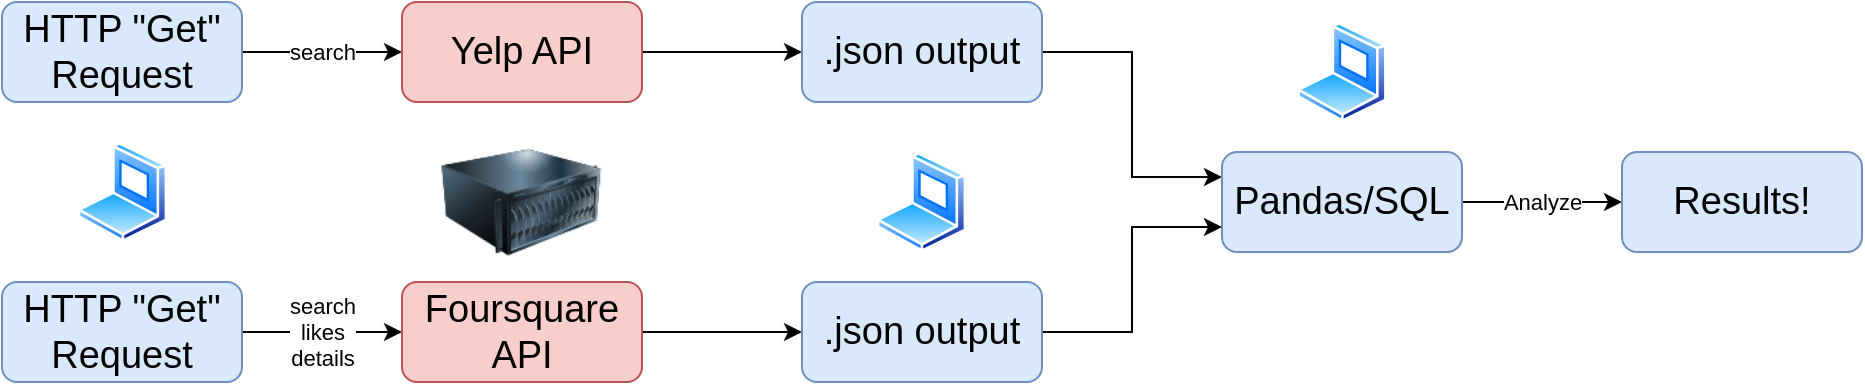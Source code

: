 <mxfile version="14.9.2" type="device"><diagram id="C5RBs43oDa-KdzZeNtuy" name="Page-1"><mxGraphModel dx="1069" dy="598" grid="1" gridSize="10" guides="1" tooltips="1" connect="1" arrows="1" fold="1" page="1" pageScale="1" pageWidth="827" pageHeight="1169" math="0" shadow="0"><root><mxCell id="WIyWlLk6GJQsqaUBKTNV-0"/><mxCell id="WIyWlLk6GJQsqaUBKTNV-1" parent="WIyWlLk6GJQsqaUBKTNV-0"/><mxCell id="-SdwGaaQRKhZ8aEZZ1lu-3" value="search" style="edgeStyle=orthogonalEdgeStyle;rounded=0;orthogonalLoop=1;jettySize=auto;html=1;" parent="WIyWlLk6GJQsqaUBKTNV-1" source="-SdwGaaQRKhZ8aEZZ1lu-0" target="-SdwGaaQRKhZ8aEZZ1lu-1" edge="1"><mxGeometry relative="1" as="geometry"/></mxCell><mxCell id="-SdwGaaQRKhZ8aEZZ1lu-0" value="HTTP &quot;Get&quot; Request" style="rounded=1;whiteSpace=wrap;html=1;fillColor=#dae8fc;strokeColor=#6c8ebf;fontSize=19;" parent="WIyWlLk6GJQsqaUBKTNV-1" vertex="1"><mxGeometry x="70" y="180" width="120" height="50" as="geometry"/></mxCell><mxCell id="-SdwGaaQRKhZ8aEZZ1lu-4" value="" style="edgeStyle=orthogonalEdgeStyle;rounded=0;orthogonalLoop=1;jettySize=auto;html=1;" parent="WIyWlLk6GJQsqaUBKTNV-1" source="-SdwGaaQRKhZ8aEZZ1lu-1" target="-SdwGaaQRKhZ8aEZZ1lu-2" edge="1"><mxGeometry relative="1" as="geometry"/></mxCell><mxCell id="-SdwGaaQRKhZ8aEZZ1lu-1" value="Yelp API" style="rounded=1;whiteSpace=wrap;html=1;fillColor=#f8cecc;strokeColor=#b85450;fontSize=19;" parent="WIyWlLk6GJQsqaUBKTNV-1" vertex="1"><mxGeometry x="270" y="180" width="120" height="50" as="geometry"/></mxCell><mxCell id="DyUtjZ6AW7LJYhX7Xhjo-12" style="edgeStyle=orthogonalEdgeStyle;rounded=0;orthogonalLoop=1;jettySize=auto;html=1;exitX=1;exitY=0.5;exitDx=0;exitDy=0;entryX=0;entryY=0.25;entryDx=0;entryDy=0;" edge="1" parent="WIyWlLk6GJQsqaUBKTNV-1" source="-SdwGaaQRKhZ8aEZZ1lu-2" target="-SdwGaaQRKhZ8aEZZ1lu-5"><mxGeometry relative="1" as="geometry"/></mxCell><mxCell id="-SdwGaaQRKhZ8aEZZ1lu-2" value=".json output" style="rounded=1;whiteSpace=wrap;html=1;fillColor=#dae8fc;strokeColor=#6c8ebf;fontSize=19;" parent="WIyWlLk6GJQsqaUBKTNV-1" vertex="1"><mxGeometry x="470" y="180" width="120" height="50" as="geometry"/></mxCell><mxCell id="DyUtjZ6AW7LJYhX7Xhjo-15" value="Analyze" style="edgeStyle=orthogonalEdgeStyle;rounded=0;orthogonalLoop=1;jettySize=auto;html=1;exitX=1;exitY=0.5;exitDx=0;exitDy=0;entryX=0;entryY=0.5;entryDx=0;entryDy=0;" edge="1" parent="WIyWlLk6GJQsqaUBKTNV-1" source="-SdwGaaQRKhZ8aEZZ1lu-5" target="DyUtjZ6AW7LJYhX7Xhjo-14"><mxGeometry relative="1" as="geometry"/></mxCell><mxCell id="-SdwGaaQRKhZ8aEZZ1lu-5" value="Pandas/SQL" style="rounded=1;whiteSpace=wrap;html=1;fillColor=#dae8fc;strokeColor=#6c8ebf;fontSize=19;" parent="WIyWlLk6GJQsqaUBKTNV-1" vertex="1"><mxGeometry x="680" y="255" width="120" height="50" as="geometry"/></mxCell><mxCell id="-SdwGaaQRKhZ8aEZZ1lu-7" value="" style="image;html=1;image=img/lib/clip_art/computers/Server_128x128.png;fontSize=19;" parent="WIyWlLk6GJQsqaUBKTNV-1" vertex="1"><mxGeometry x="289.75" y="240" width="80" height="80" as="geometry"/></mxCell><mxCell id="-SdwGaaQRKhZ8aEZZ1lu-8" value="" style="aspect=fixed;perimeter=ellipsePerimeter;html=1;align=center;shadow=0;dashed=0;spacingTop=3;image;image=img/lib/active_directory/laptop_client.svg;fontSize=19;" parent="WIyWlLk6GJQsqaUBKTNV-1" vertex="1"><mxGeometry x="107.75" y="250" width="45" height="50" as="geometry"/></mxCell><mxCell id="-SdwGaaQRKhZ8aEZZ1lu-9" value="" style="aspect=fixed;perimeter=ellipsePerimeter;html=1;align=center;shadow=0;dashed=0;spacingTop=3;image;image=img/lib/active_directory/laptop_client.svg;fontSize=19;" parent="WIyWlLk6GJQsqaUBKTNV-1" vertex="1"><mxGeometry x="507.25" y="255" width="45" height="50" as="geometry"/></mxCell><mxCell id="-SdwGaaQRKhZ8aEZZ1lu-10" value="" style="aspect=fixed;perimeter=ellipsePerimeter;html=1;align=center;shadow=0;dashed=0;spacingTop=3;image;image=img/lib/active_directory/laptop_client.svg;fontSize=19;" parent="WIyWlLk6GJQsqaUBKTNV-1" vertex="1"><mxGeometry x="717.5" y="190" width="45" height="50" as="geometry"/></mxCell><mxCell id="DyUtjZ6AW7LJYhX7Xhjo-0" value="search&lt;br&gt;likes&lt;br&gt;details" style="edgeStyle=orthogonalEdgeStyle;rounded=0;orthogonalLoop=1;jettySize=auto;html=1;" edge="1" parent="WIyWlLk6GJQsqaUBKTNV-1" source="DyUtjZ6AW7LJYhX7Xhjo-1" target="DyUtjZ6AW7LJYhX7Xhjo-3"><mxGeometry relative="1" as="geometry"/></mxCell><mxCell id="DyUtjZ6AW7LJYhX7Xhjo-1" value="HTTP &quot;Get&quot; Request" style="rounded=1;whiteSpace=wrap;html=1;fillColor=#dae8fc;strokeColor=#6c8ebf;fontSize=19;" vertex="1" parent="WIyWlLk6GJQsqaUBKTNV-1"><mxGeometry x="70" y="320" width="120" height="50" as="geometry"/></mxCell><mxCell id="DyUtjZ6AW7LJYhX7Xhjo-2" value="" style="edgeStyle=orthogonalEdgeStyle;rounded=0;orthogonalLoop=1;jettySize=auto;html=1;" edge="1" parent="WIyWlLk6GJQsqaUBKTNV-1" source="DyUtjZ6AW7LJYhX7Xhjo-3" target="DyUtjZ6AW7LJYhX7Xhjo-4"><mxGeometry relative="1" as="geometry"/></mxCell><mxCell id="DyUtjZ6AW7LJYhX7Xhjo-3" value="Foursquare API" style="rounded=1;whiteSpace=wrap;html=1;fillColor=#f8cecc;strokeColor=#b85450;fontSize=19;" vertex="1" parent="WIyWlLk6GJQsqaUBKTNV-1"><mxGeometry x="270" y="320" width="120" height="50" as="geometry"/></mxCell><mxCell id="DyUtjZ6AW7LJYhX7Xhjo-13" style="edgeStyle=orthogonalEdgeStyle;rounded=0;orthogonalLoop=1;jettySize=auto;html=1;exitX=1;exitY=0.5;exitDx=0;exitDy=0;entryX=0;entryY=0.75;entryDx=0;entryDy=0;" edge="1" parent="WIyWlLk6GJQsqaUBKTNV-1" source="DyUtjZ6AW7LJYhX7Xhjo-4" target="-SdwGaaQRKhZ8aEZZ1lu-5"><mxGeometry relative="1" as="geometry"/></mxCell><mxCell id="DyUtjZ6AW7LJYhX7Xhjo-4" value=".json output" style="rounded=1;whiteSpace=wrap;html=1;fillColor=#dae8fc;strokeColor=#6c8ebf;fontSize=19;" vertex="1" parent="WIyWlLk6GJQsqaUBKTNV-1"><mxGeometry x="470" y="320" width="120" height="50" as="geometry"/></mxCell><mxCell id="DyUtjZ6AW7LJYhX7Xhjo-14" value="Results!" style="rounded=1;whiteSpace=wrap;html=1;fillColor=#dae8fc;strokeColor=#6c8ebf;fontSize=19;" vertex="1" parent="WIyWlLk6GJQsqaUBKTNV-1"><mxGeometry x="880" y="255" width="120" height="50" as="geometry"/></mxCell></root></mxGraphModel></diagram></mxfile>